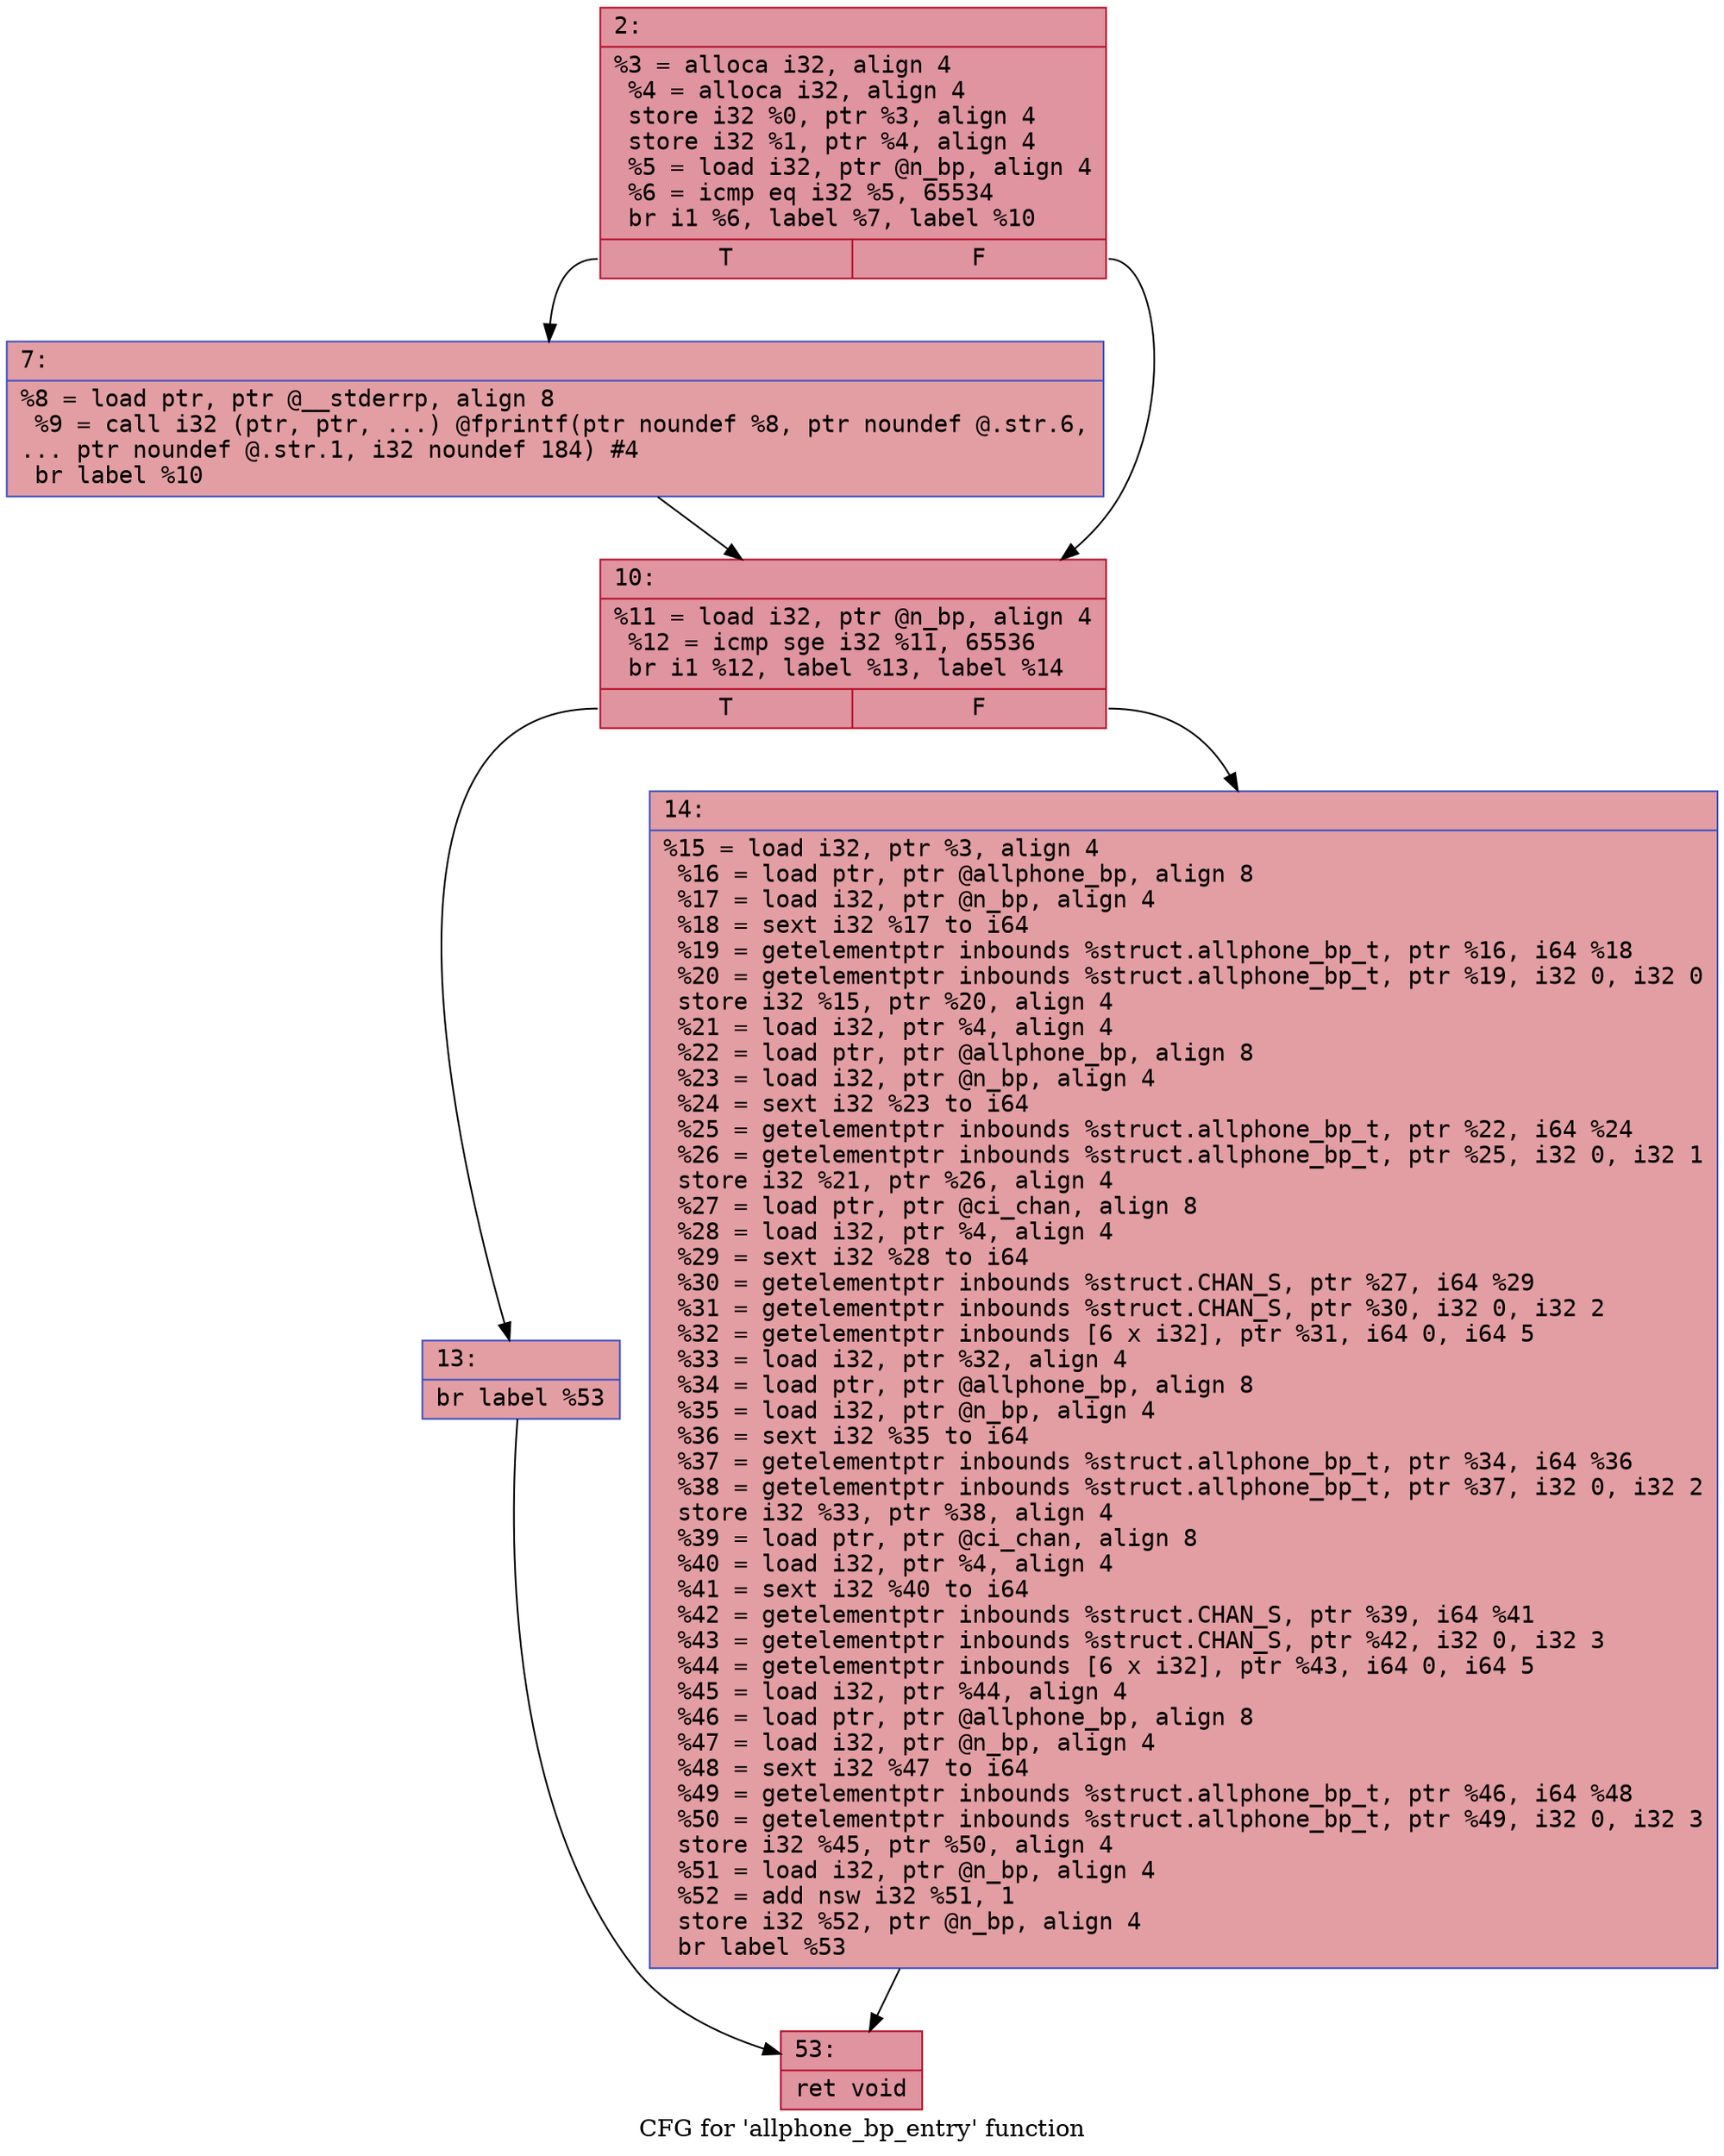 digraph "CFG for 'allphone_bp_entry' function" {
	label="CFG for 'allphone_bp_entry' function";

	Node0x600000c78d70 [shape=record,color="#b70d28ff", style=filled, fillcolor="#b70d2870" fontname="Courier",label="{2:\l|  %3 = alloca i32, align 4\l  %4 = alloca i32, align 4\l  store i32 %0, ptr %3, align 4\l  store i32 %1, ptr %4, align 4\l  %5 = load i32, ptr @n_bp, align 4\l  %6 = icmp eq i32 %5, 65534\l  br i1 %6, label %7, label %10\l|{<s0>T|<s1>F}}"];
	Node0x600000c78d70:s0 -> Node0x600000c78fa0[tooltip="2 -> 7\nProbability 50.00%" ];
	Node0x600000c78d70:s1 -> Node0x600000c78ff0[tooltip="2 -> 10\nProbability 50.00%" ];
	Node0x600000c78fa0 [shape=record,color="#3d50c3ff", style=filled, fillcolor="#be242e70" fontname="Courier",label="{7:\l|  %8 = load ptr, ptr @__stderrp, align 8\l  %9 = call i32 (ptr, ptr, ...) @fprintf(ptr noundef %8, ptr noundef @.str.6,\l... ptr noundef @.str.1, i32 noundef 184) #4\l  br label %10\l}"];
	Node0x600000c78fa0 -> Node0x600000c78ff0[tooltip="7 -> 10\nProbability 100.00%" ];
	Node0x600000c78ff0 [shape=record,color="#b70d28ff", style=filled, fillcolor="#b70d2870" fontname="Courier",label="{10:\l|  %11 = load i32, ptr @n_bp, align 4\l  %12 = icmp sge i32 %11, 65536\l  br i1 %12, label %13, label %14\l|{<s0>T|<s1>F}}"];
	Node0x600000c78ff0:s0 -> Node0x600000c79040[tooltip="10 -> 13\nProbability 50.00%" ];
	Node0x600000c78ff0:s1 -> Node0x600000c79090[tooltip="10 -> 14\nProbability 50.00%" ];
	Node0x600000c79040 [shape=record,color="#3d50c3ff", style=filled, fillcolor="#be242e70" fontname="Courier",label="{13:\l|  br label %53\l}"];
	Node0x600000c79040 -> Node0x600000c790e0[tooltip="13 -> 53\nProbability 100.00%" ];
	Node0x600000c79090 [shape=record,color="#3d50c3ff", style=filled, fillcolor="#be242e70" fontname="Courier",label="{14:\l|  %15 = load i32, ptr %3, align 4\l  %16 = load ptr, ptr @allphone_bp, align 8\l  %17 = load i32, ptr @n_bp, align 4\l  %18 = sext i32 %17 to i64\l  %19 = getelementptr inbounds %struct.allphone_bp_t, ptr %16, i64 %18\l  %20 = getelementptr inbounds %struct.allphone_bp_t, ptr %19, i32 0, i32 0\l  store i32 %15, ptr %20, align 4\l  %21 = load i32, ptr %4, align 4\l  %22 = load ptr, ptr @allphone_bp, align 8\l  %23 = load i32, ptr @n_bp, align 4\l  %24 = sext i32 %23 to i64\l  %25 = getelementptr inbounds %struct.allphone_bp_t, ptr %22, i64 %24\l  %26 = getelementptr inbounds %struct.allphone_bp_t, ptr %25, i32 0, i32 1\l  store i32 %21, ptr %26, align 4\l  %27 = load ptr, ptr @ci_chan, align 8\l  %28 = load i32, ptr %4, align 4\l  %29 = sext i32 %28 to i64\l  %30 = getelementptr inbounds %struct.CHAN_S, ptr %27, i64 %29\l  %31 = getelementptr inbounds %struct.CHAN_S, ptr %30, i32 0, i32 2\l  %32 = getelementptr inbounds [6 x i32], ptr %31, i64 0, i64 5\l  %33 = load i32, ptr %32, align 4\l  %34 = load ptr, ptr @allphone_bp, align 8\l  %35 = load i32, ptr @n_bp, align 4\l  %36 = sext i32 %35 to i64\l  %37 = getelementptr inbounds %struct.allphone_bp_t, ptr %34, i64 %36\l  %38 = getelementptr inbounds %struct.allphone_bp_t, ptr %37, i32 0, i32 2\l  store i32 %33, ptr %38, align 4\l  %39 = load ptr, ptr @ci_chan, align 8\l  %40 = load i32, ptr %4, align 4\l  %41 = sext i32 %40 to i64\l  %42 = getelementptr inbounds %struct.CHAN_S, ptr %39, i64 %41\l  %43 = getelementptr inbounds %struct.CHAN_S, ptr %42, i32 0, i32 3\l  %44 = getelementptr inbounds [6 x i32], ptr %43, i64 0, i64 5\l  %45 = load i32, ptr %44, align 4\l  %46 = load ptr, ptr @allphone_bp, align 8\l  %47 = load i32, ptr @n_bp, align 4\l  %48 = sext i32 %47 to i64\l  %49 = getelementptr inbounds %struct.allphone_bp_t, ptr %46, i64 %48\l  %50 = getelementptr inbounds %struct.allphone_bp_t, ptr %49, i32 0, i32 3\l  store i32 %45, ptr %50, align 4\l  %51 = load i32, ptr @n_bp, align 4\l  %52 = add nsw i32 %51, 1\l  store i32 %52, ptr @n_bp, align 4\l  br label %53\l}"];
	Node0x600000c79090 -> Node0x600000c790e0[tooltip="14 -> 53\nProbability 100.00%" ];
	Node0x600000c790e0 [shape=record,color="#b70d28ff", style=filled, fillcolor="#b70d2870" fontname="Courier",label="{53:\l|  ret void\l}"];
}
